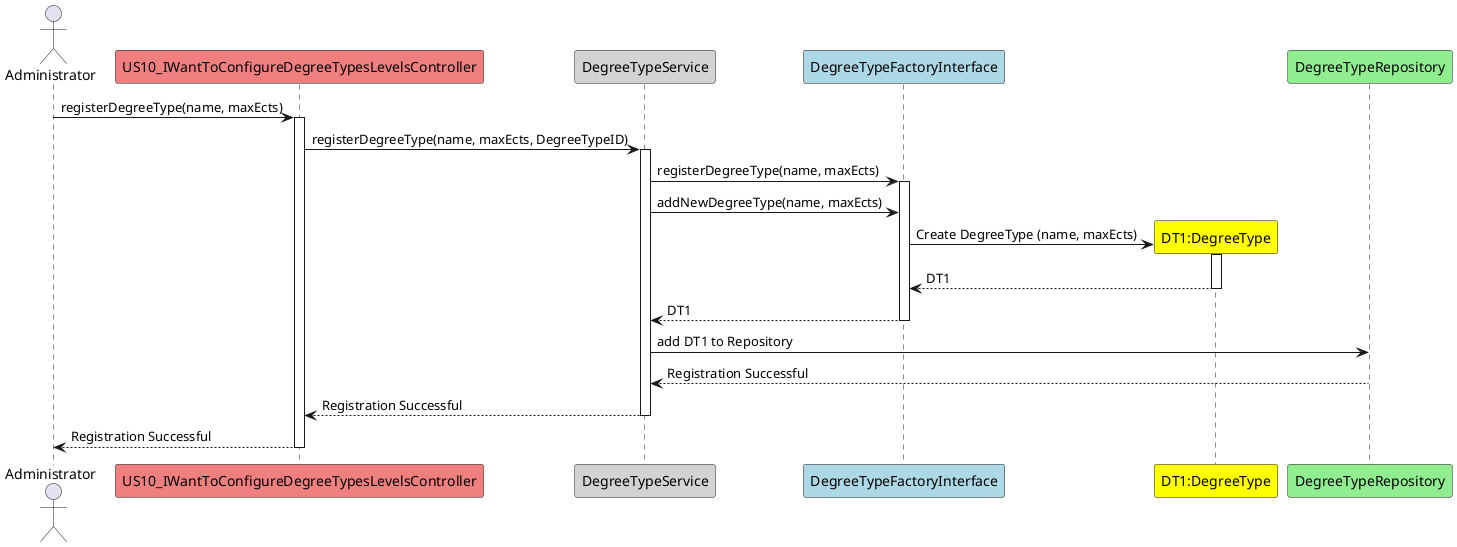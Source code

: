 @startuml
actor Administrator as Adm
participant "US10_IWantToConfigureDegreeTypesLevelsController" as Controller #lightcoral
participant "DegreeTypeService" as S #lightgrey
participant "DegreeTypeFactoryInterface" as DTF #lightblue




Adm -> Controller : registerDegreeType(name, maxEcts)
activate Controller
Controller -> S : registerDegreeType(name, maxEcts, DegreeTypeID)
activate S
S -> DTF : registerDegreeType(name, maxEcts)
activate DTF
S -> DTF : addNewDegreeType(name, maxEcts)
create "DT1:DegreeType" as DT #yellow
DTF -> DT : Create DegreeType (name, maxEcts)
activate DT
DT --> DTF : DT1
deactivate DT
participant "DegreeTypeRepository" as DTR #lightgreen
DTF --> S : DT1
deactivate DTF
S -> DTR : add DT1 to Repository
DTR --> S : Registration Successful
deactivate DTR
S --> Controller : Registration Successful
deactivate S
Controller --> Adm : Registration Successful
deactivate Controller
@enduml
